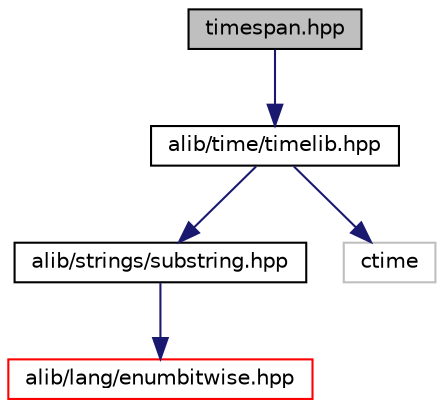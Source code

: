 digraph "timespan.hpp"
{
  edge [fontname="Helvetica",fontsize="10",labelfontname="Helvetica",labelfontsize="10"];
  node [fontname="Helvetica",fontsize="10",shape=record];
  Node0 [label="timespan.hpp",height=0.2,width=0.4,color="black", fillcolor="grey75", style="filled", fontcolor="black"];
  Node0 -> Node1 [color="midnightblue",fontsize="10",style="solid",fontname="Helvetica"];
  Node1 -> Node2 [color="midnightblue",fontsize="10",style="solid",fontname="Helvetica"];
  Node1 -> Node5 [color="midnightblue",fontsize="10",style="solid",fontname="Helvetica"];
  Node2 -> Node3 [color="midnightblue",fontsize="10",style="solid",fontname="Helvetica"];
  Node1 [label="alib/time/timelib.hpp",height=0.2,width=0.4,color="black", fillcolor="white", style="filled",URL="$timelib_8hpp.html"];
  Node2 [label="alib/strings/substring.hpp",height=0.2,width=0.4,color="black", fillcolor="white", style="filled",URL="$substring_8hpp.html"];
  Node3 [label="alib/lang/enumbitwise.hpp",height=0.2,width=0.4,color="red", fillcolor="white", style="filled",URL="$enumbitwise_8hpp.html"];
  Node5 [label="ctime",height=0.2,width=0.4,color="grey75", fillcolor="white", style="filled"];
}

